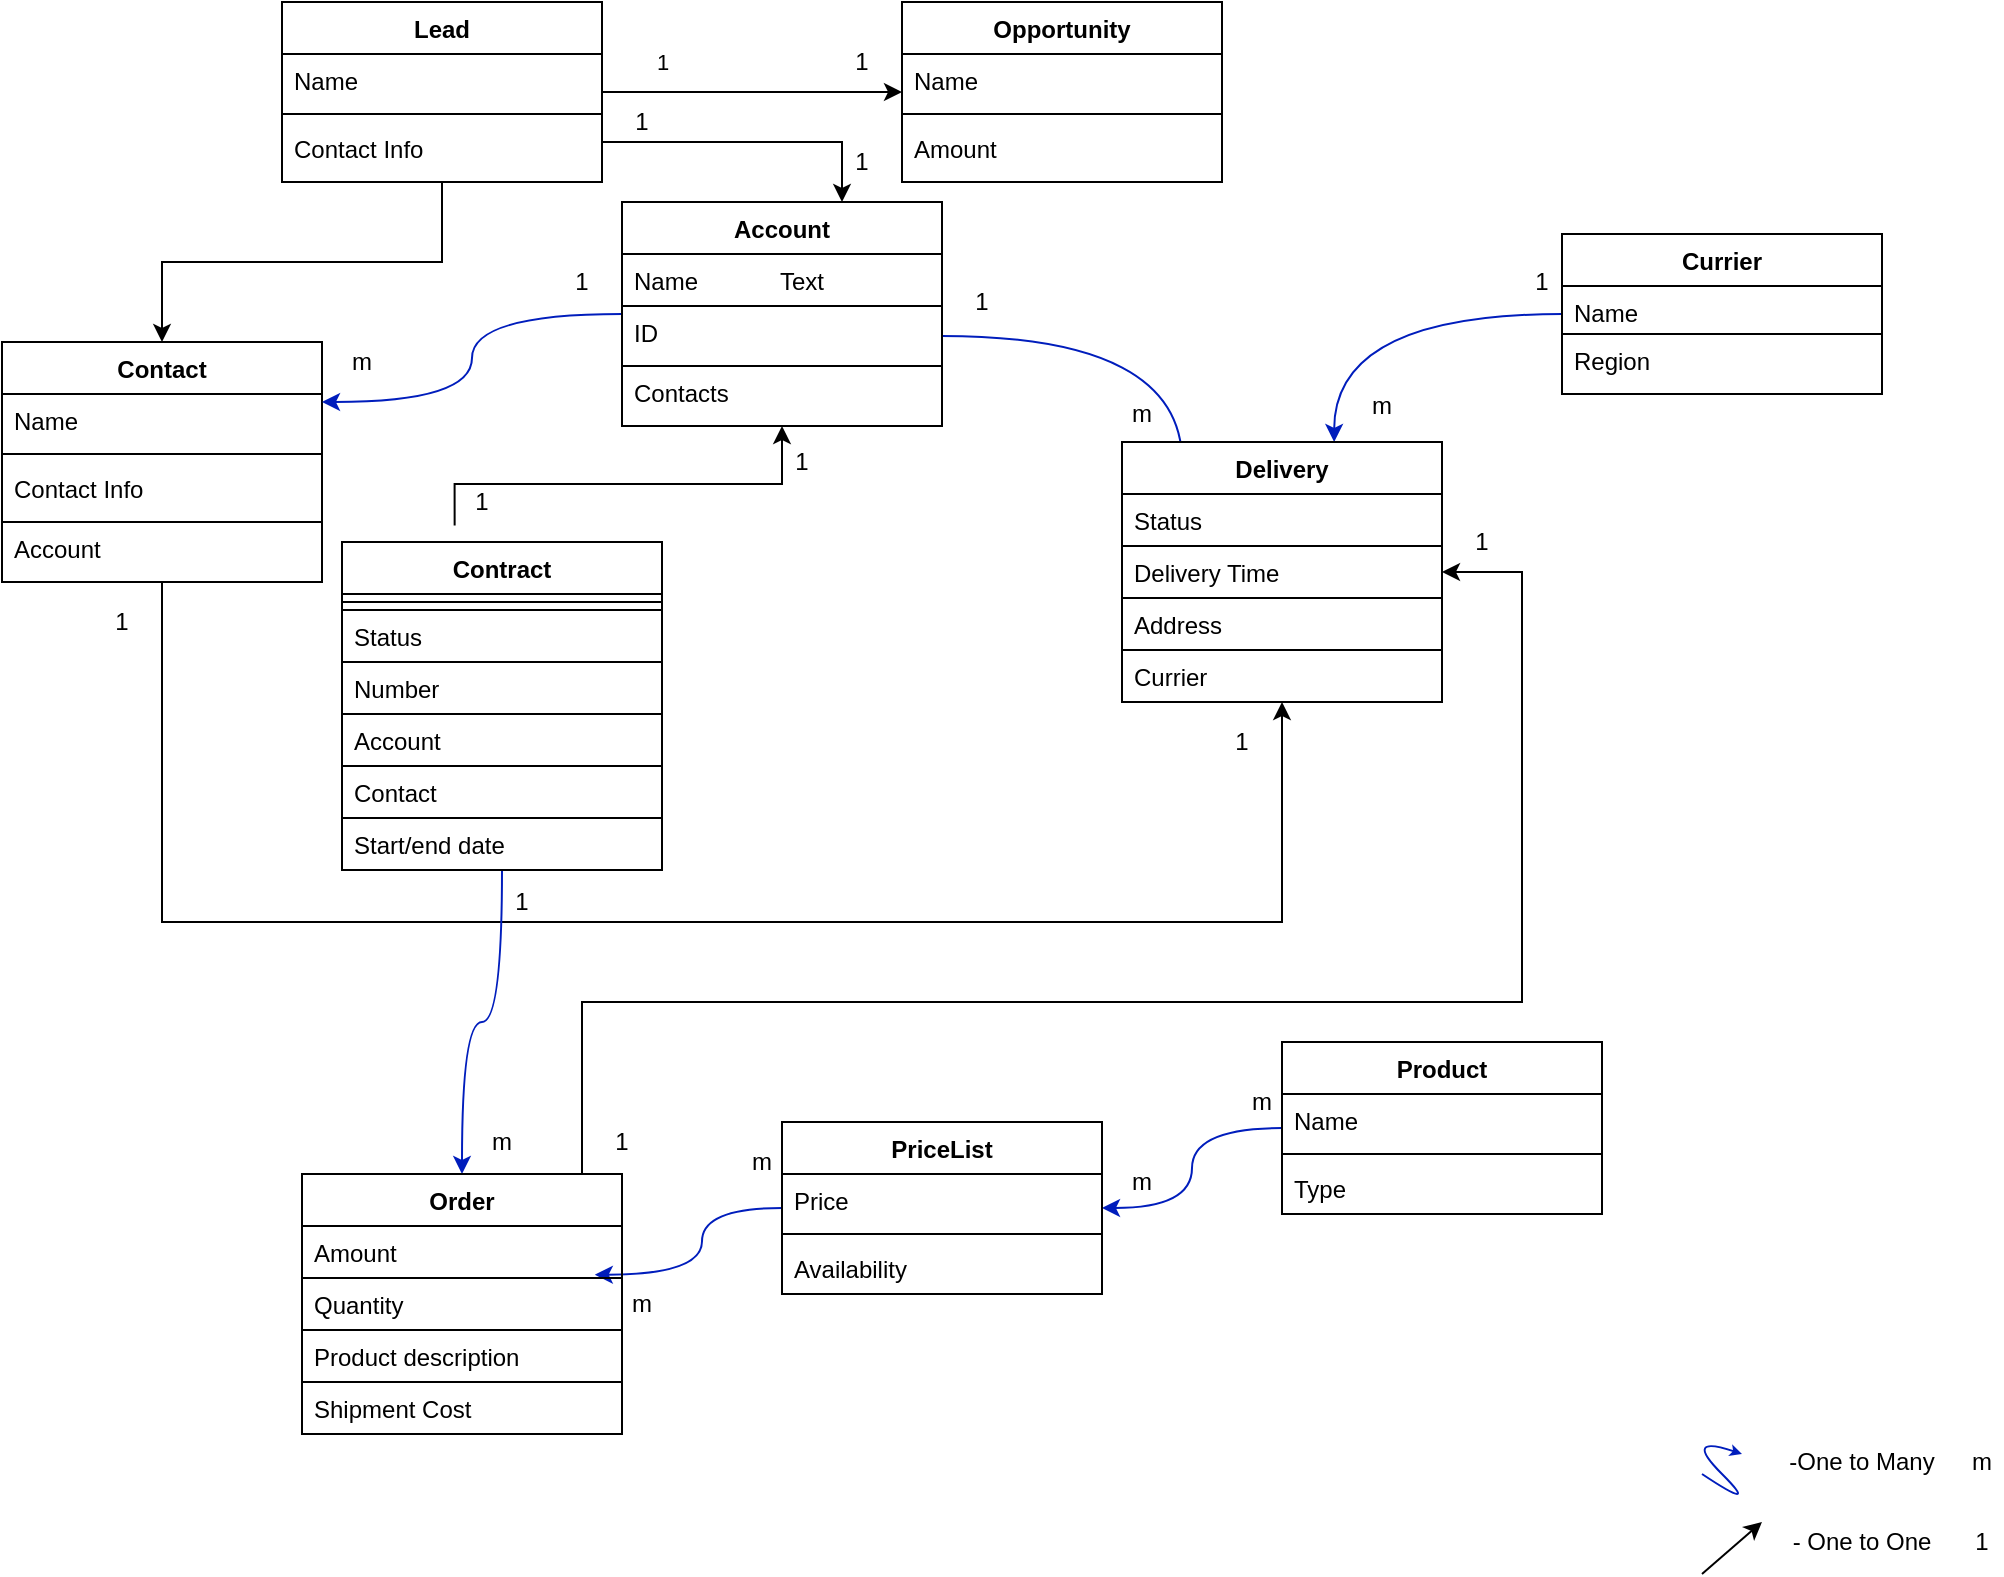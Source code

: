 <mxfile version="13.6.4" type="github">
  <diagram name="Page-1" id="b520641d-4fe3-3701-9064-5fc419738815">
    <mxGraphModel dx="868" dy="482" grid="1" gridSize="10" guides="1" tooltips="1" connect="1" arrows="1" fold="1" page="1" pageScale="1" pageWidth="1100" pageHeight="850" background="#ffffff" math="0" shadow="0">
      <root>
        <mxCell id="0" />
        <mxCell id="1" parent="0" />
        <mxCell id="QXKJpP7RtMIgjdvXQBMT-15" value="" style="edgeStyle=orthogonalEdgeStyle;rounded=0;orthogonalLoop=1;jettySize=auto;html=1;sketch=0;shadow=0;" parent="1" source="QXKJpP7RtMIgjdvXQBMT-7" target="QXKJpP7RtMIgjdvXQBMT-11" edge="1">
          <mxGeometry relative="1" as="geometry">
            <Array as="points">
              <mxPoint x="460" y="80" />
            </Array>
          </mxGeometry>
        </mxCell>
        <mxCell id="QXKJpP7RtMIgjdvXQBMT-20" value="" style="edgeStyle=orthogonalEdgeStyle;rounded=0;orthogonalLoop=1;jettySize=auto;html=1;sketch=0;shadow=0;" parent="1" source="QXKJpP7RtMIgjdvXQBMT-7" target="QXKJpP7RtMIgjdvXQBMT-16" edge="1">
          <mxGeometry relative="1" as="geometry" />
        </mxCell>
        <mxCell id="QXKJpP7RtMIgjdvXQBMT-29" value="1" style="edgeStyle=orthogonalEdgeStyle;rounded=0;orthogonalLoop=1;jettySize=auto;html=1;sketch=0;shadow=0;" parent="1" source="QXKJpP7RtMIgjdvXQBMT-7" target="QXKJpP7RtMIgjdvXQBMT-24" edge="1">
          <mxGeometry x="-0.467" y="18" relative="1" as="geometry">
            <Array as="points">
              <mxPoint x="380" y="55" />
              <mxPoint x="380" y="55" />
            </Array>
            <mxPoint x="-10" y="3" as="offset" />
          </mxGeometry>
        </mxCell>
        <mxCell id="QXKJpP7RtMIgjdvXQBMT-62" style="edgeStyle=orthogonalEdgeStyle;orthogonalLoop=1;jettySize=auto;html=1;entryX=0.188;entryY=0.128;entryDx=0;entryDy=0;entryPerimeter=0;sketch=0;shadow=0;exitX=1;exitY=0.5;exitDx=0;exitDy=0;curved=1;fillColor=#0050ef;strokeColor=#001DBC;" parent="1" source="QXKJpP7RtMIgjdvXQBMT-64" target="QXKJpP7RtMIgjdvXQBMT-53" edge="1">
          <mxGeometry relative="1" as="geometry">
            <mxPoint x="510" y="260" as="sourcePoint" />
          </mxGeometry>
        </mxCell>
        <mxCell id="QXKJpP7RtMIgjdvXQBMT-63" style="edgeStyle=orthogonalEdgeStyle;rounded=0;orthogonalLoop=1;jettySize=auto;html=1;sketch=0;shadow=0;" parent="1" source="QXKJpP7RtMIgjdvXQBMT-16" target="QXKJpP7RtMIgjdvXQBMT-53" edge="1">
          <mxGeometry relative="1" as="geometry">
            <Array as="points">
              <mxPoint x="360" y="470" />
              <mxPoint x="570" y="470" />
            </Array>
          </mxGeometry>
        </mxCell>
        <mxCell id="QXKJpP7RtMIgjdvXQBMT-38" value="" style="edgeStyle=orthogonalEdgeStyle;orthogonalLoop=1;jettySize=auto;html=1;sketch=0;shadow=0;curved=1;fillColor=#0050ef;strokeColor=#001DBC;" parent="1" source="QXKJpP7RtMIgjdvXQBMT-30" target="QXKJpP7RtMIgjdvXQBMT-34" edge="1">
          <mxGeometry relative="1" as="geometry" />
        </mxCell>
        <mxCell id="QXKJpP7RtMIgjdvXQBMT-7" value="Lead&#xa;&#xa;&#xa;&#xa;&#xa;&#xa;&#xa;" style="swimlane;fontStyle=1;align=center;verticalAlign=top;childLayout=stackLayout;horizontal=1;startSize=26;horizontalStack=0;resizeParent=1;resizeParentMax=0;resizeLast=0;collapsible=1;marginBottom=0;flipH=0;flipV=0;sketch=0;shadow=0;" parent="1" vertex="1">
          <mxGeometry x="180" y="10" width="160" height="90" as="geometry">
            <mxRectangle x="300" y="260" width="100" height="26" as="alternateBounds" />
          </mxGeometry>
        </mxCell>
        <mxCell id="QXKJpP7RtMIgjdvXQBMT-8" value="Name" style="text;strokeColor=none;fillColor=none;align=left;verticalAlign=top;spacingLeft=4;spacingRight=4;overflow=hidden;rotatable=0;points=[[0,0.5],[1,0.5]];portConstraint=eastwest;sketch=0;shadow=0;" parent="QXKJpP7RtMIgjdvXQBMT-7" vertex="1">
          <mxGeometry y="26" width="160" height="26" as="geometry" />
        </mxCell>
        <mxCell id="QXKJpP7RtMIgjdvXQBMT-9" value="" style="line;strokeWidth=1;fillColor=none;align=left;verticalAlign=middle;spacingTop=-1;spacingLeft=3;spacingRight=3;rotatable=0;labelPosition=right;points=[];portConstraint=eastwest;sketch=0;shadow=0;" parent="QXKJpP7RtMIgjdvXQBMT-7" vertex="1">
          <mxGeometry y="52" width="160" height="8" as="geometry" />
        </mxCell>
        <mxCell id="QXKJpP7RtMIgjdvXQBMT-10" value="Contact Info" style="text;strokeColor=none;fillColor=none;align=left;verticalAlign=top;spacingLeft=4;spacingRight=4;overflow=hidden;rotatable=0;points=[[0,0.5],[1,0.5]];portConstraint=eastwest;sketch=0;shadow=0;" parent="QXKJpP7RtMIgjdvXQBMT-7" vertex="1">
          <mxGeometry y="60" width="160" height="30" as="geometry" />
        </mxCell>
        <mxCell id="QXKJpP7RtMIgjdvXQBMT-70" style="edgeStyle=orthogonalEdgeStyle;rounded=0;orthogonalLoop=1;jettySize=auto;html=1;exitX=0.352;exitY=-0.05;exitDx=0;exitDy=0;exitPerimeter=0;sketch=0;shadow=0;" parent="1" source="QXKJpP7RtMIgjdvXQBMT-39" target="QXKJpP7RtMIgjdvXQBMT-11" edge="1">
          <mxGeometry relative="1" as="geometry" />
        </mxCell>
        <mxCell id="QXKJpP7RtMIgjdvXQBMT-72" style="edgeStyle=orthogonalEdgeStyle;orthogonalLoop=1;jettySize=auto;html=1;entryX=0.915;entryY=-0.064;entryDx=0;entryDy=0;entryPerimeter=0;sketch=0;shadow=0;curved=1;fillColor=#0050ef;strokeColor=#001DBC;" parent="1" source="QXKJpP7RtMIgjdvXQBMT-34" target="QXKJpP7RtMIgjdvXQBMT-67" edge="1">
          <mxGeometry relative="1" as="geometry" />
        </mxCell>
        <mxCell id="QXKJpP7RtMIgjdvXQBMT-73" style="edgeStyle=orthogonalEdgeStyle;rounded=0;orthogonalLoop=1;jettySize=auto;html=1;entryX=1;entryY=0.5;entryDx=0;entryDy=0;sketch=0;shadow=0;" parent="1" source="QXKJpP7RtMIgjdvXQBMT-46" target="QXKJpP7RtMIgjdvXQBMT-68" edge="1">
          <mxGeometry relative="1" as="geometry">
            <mxPoint x="810" y="470" as="targetPoint" />
            <Array as="points">
              <mxPoint x="330" y="510" />
              <mxPoint x="800" y="510" />
              <mxPoint x="800" y="295" />
            </Array>
          </mxGeometry>
        </mxCell>
        <mxCell id="QXKJpP7RtMIgjdvXQBMT-16" value="Contact" style="swimlane;fontStyle=1;align=center;verticalAlign=top;childLayout=stackLayout;horizontal=1;startSize=26;horizontalStack=0;resizeParent=1;resizeParentMax=0;resizeLast=0;collapsible=1;marginBottom=0;flipH=0;flipV=0;sketch=0;shadow=0;" parent="1" vertex="1">
          <mxGeometry x="40" y="180" width="160" height="120" as="geometry">
            <mxRectangle x="300" y="260" width="100" height="26" as="alternateBounds" />
          </mxGeometry>
        </mxCell>
        <mxCell id="QXKJpP7RtMIgjdvXQBMT-17" value="Name" style="text;strokeColor=none;fillColor=none;align=left;verticalAlign=top;spacingLeft=4;spacingRight=4;overflow=hidden;rotatable=0;points=[[0,0.5],[1,0.5]];portConstraint=eastwest;sketch=0;shadow=0;" parent="QXKJpP7RtMIgjdvXQBMT-16" vertex="1">
          <mxGeometry y="26" width="160" height="26" as="geometry" />
        </mxCell>
        <mxCell id="QXKJpP7RtMIgjdvXQBMT-18" value="" style="line;strokeWidth=1;fillColor=none;align=left;verticalAlign=middle;spacingTop=-1;spacingLeft=3;spacingRight=3;rotatable=0;labelPosition=right;points=[];portConstraint=eastwest;sketch=0;shadow=0;" parent="QXKJpP7RtMIgjdvXQBMT-16" vertex="1">
          <mxGeometry y="52" width="160" height="8" as="geometry" />
        </mxCell>
        <mxCell id="QXKJpP7RtMIgjdvXQBMT-75" value="Contact Info" style="text;strokeColor=none;fillColor=none;align=left;verticalAlign=top;spacingLeft=4;spacingRight=4;overflow=hidden;rotatable=0;points=[[0,0.5],[1,0.5]];portConstraint=eastwest;sketch=0;shadow=0;" parent="QXKJpP7RtMIgjdvXQBMT-16" vertex="1">
          <mxGeometry y="60" width="160" height="30" as="geometry" />
        </mxCell>
        <mxCell id="QXKJpP7RtMIgjdvXQBMT-19" value="Account" style="text;fillColor=none;align=left;verticalAlign=top;spacingLeft=4;spacingRight=4;overflow=hidden;rotatable=0;points=[[0,0.5],[1,0.5]];portConstraint=eastwest;strokeColor=#000000;sketch=0;shadow=0;" parent="QXKJpP7RtMIgjdvXQBMT-16" vertex="1">
          <mxGeometry y="90" width="160" height="30" as="geometry" />
        </mxCell>
        <mxCell id="oJaKWwqrmrqzuRQhVc8h-1" style="edgeStyle=orthogonalEdgeStyle;curved=1;sketch=0;orthogonalLoop=1;jettySize=auto;html=1;entryX=0.663;entryY=0;entryDx=0;entryDy=0;entryPerimeter=0;shadow=0;fillColor=#0050ef;strokeColor=#001DBC;" parent="1" source="QXKJpP7RtMIgjdvXQBMT-57" target="QXKJpP7RtMIgjdvXQBMT-53" edge="1">
          <mxGeometry relative="1" as="geometry" />
        </mxCell>
        <mxCell id="oJaKWwqrmrqzuRQhVc8h-3" style="edgeStyle=orthogonalEdgeStyle;curved=1;sketch=0;orthogonalLoop=1;jettySize=auto;html=1;shadow=0;fillColor=#0050ef;strokeColor=#001DBC;" parent="1" source="QXKJpP7RtMIgjdvXQBMT-39" target="QXKJpP7RtMIgjdvXQBMT-46" edge="1">
          <mxGeometry relative="1" as="geometry" />
        </mxCell>
        <mxCell id="QXKJpP7RtMIgjdvXQBMT-39" value="Contract" style="swimlane;fontStyle=1;align=center;verticalAlign=top;childLayout=stackLayout;horizontal=1;startSize=26;horizontalStack=0;resizeParent=1;resizeParentMax=0;resizeLast=0;collapsible=1;marginBottom=0;sketch=0;shadow=0;" parent="1" vertex="1">
          <mxGeometry x="210" y="280" width="160" height="164" as="geometry" />
        </mxCell>
        <mxCell id="QXKJpP7RtMIgjdvXQBMT-41" value="" style="line;strokeWidth=1;fillColor=none;align=left;verticalAlign=middle;spacingTop=-1;spacingLeft=3;spacingRight=3;rotatable=0;labelPosition=right;points=[];portConstraint=eastwest;sketch=0;shadow=0;" parent="QXKJpP7RtMIgjdvXQBMT-39" vertex="1">
          <mxGeometry y="26" width="160" height="8" as="geometry" />
        </mxCell>
        <mxCell id="QXKJpP7RtMIgjdvXQBMT-42" value="Status" style="text;fillColor=none;align=left;verticalAlign=top;spacingLeft=4;spacingRight=4;overflow=hidden;rotatable=0;points=[[0,0.5],[1,0.5]];portConstraint=eastwest;strokeColor=#000000;sketch=0;shadow=0;" parent="QXKJpP7RtMIgjdvXQBMT-39" vertex="1">
          <mxGeometry y="34" width="160" height="26" as="geometry" />
        </mxCell>
        <mxCell id="QXKJpP7RtMIgjdvXQBMT-77" value="Number" style="text;strokeColor=none;fillColor=none;align=left;verticalAlign=top;spacingLeft=4;spacingRight=4;overflow=hidden;rotatable=0;points=[[0,0.5],[1,0.5]];portConstraint=eastwest;sketch=0;shadow=0;" parent="QXKJpP7RtMIgjdvXQBMT-39" vertex="1">
          <mxGeometry y="60" width="160" height="26" as="geometry" />
        </mxCell>
        <mxCell id="QXKJpP7RtMIgjdvXQBMT-78" value="Account &#xa;" style="text;fillColor=none;align=left;verticalAlign=top;spacingLeft=4;spacingRight=4;overflow=hidden;rotatable=0;points=[[0,0.5],[1,0.5]];portConstraint=eastwest;strokeColor=#000000;sketch=0;shadow=0;" parent="QXKJpP7RtMIgjdvXQBMT-39" vertex="1">
          <mxGeometry y="86" width="160" height="26" as="geometry" />
        </mxCell>
        <mxCell id="dWFDtnVp8Jf_XRUJYiEl-1" value="Contact" style="text;fillColor=none;align=left;verticalAlign=top;spacingLeft=4;spacingRight=4;overflow=hidden;rotatable=0;points=[[0,0.5],[1,0.5]];portConstraint=eastwest;strokeColor=#000000;sketch=0;shadow=0;" parent="QXKJpP7RtMIgjdvXQBMT-39" vertex="1">
          <mxGeometry y="112" width="160" height="26" as="geometry" />
        </mxCell>
        <mxCell id="QXKJpP7RtMIgjdvXQBMT-79" value="Start/end date" style="text;fillColor=none;align=left;verticalAlign=top;spacingLeft=4;spacingRight=4;overflow=hidden;rotatable=0;points=[[0,0.5],[1,0.5]];portConstraint=eastwest;strokeColor=#000000;sketch=0;shadow=0;" parent="QXKJpP7RtMIgjdvXQBMT-39" vertex="1">
          <mxGeometry y="138" width="160" height="26" as="geometry" />
        </mxCell>
        <mxCell id="QXKJpP7RtMIgjdvXQBMT-24" value="Opportunity" style="swimlane;fontStyle=1;align=center;verticalAlign=top;childLayout=stackLayout;horizontal=1;startSize=26;horizontalStack=0;resizeParent=1;resizeParentMax=0;resizeLast=0;collapsible=1;marginBottom=0;flipH=0;flipV=0;sketch=0;shadow=0;" parent="1" vertex="1">
          <mxGeometry x="490" y="10" width="160" height="90" as="geometry">
            <mxRectangle x="300" y="260" width="100" height="26" as="alternateBounds" />
          </mxGeometry>
        </mxCell>
        <mxCell id="QXKJpP7RtMIgjdvXQBMT-25" value="Name" style="text;strokeColor=none;fillColor=none;align=left;verticalAlign=top;spacingLeft=4;spacingRight=4;overflow=hidden;rotatable=0;points=[[0,0.5],[1,0.5]];portConstraint=eastwest;sketch=0;shadow=0;" parent="QXKJpP7RtMIgjdvXQBMT-24" vertex="1">
          <mxGeometry y="26" width="160" height="26" as="geometry" />
        </mxCell>
        <mxCell id="QXKJpP7RtMIgjdvXQBMT-26" value="" style="line;strokeWidth=1;fillColor=none;align=left;verticalAlign=middle;spacingTop=-1;spacingLeft=3;spacingRight=3;rotatable=0;labelPosition=right;points=[];portConstraint=eastwest;sketch=0;shadow=0;" parent="QXKJpP7RtMIgjdvXQBMT-24" vertex="1">
          <mxGeometry y="52" width="160" height="8" as="geometry" />
        </mxCell>
        <mxCell id="QXKJpP7RtMIgjdvXQBMT-27" value="Amount" style="text;strokeColor=none;fillColor=none;align=left;verticalAlign=top;spacingLeft=4;spacingRight=4;overflow=hidden;rotatable=0;points=[[0,0.5],[1,0.5]];portConstraint=eastwest;sketch=0;shadow=0;" parent="QXKJpP7RtMIgjdvXQBMT-24" vertex="1">
          <mxGeometry y="60" width="160" height="30" as="geometry" />
        </mxCell>
        <mxCell id="oJaKWwqrmrqzuRQhVc8h-2" style="edgeStyle=orthogonalEdgeStyle;curved=1;sketch=0;orthogonalLoop=1;jettySize=auto;html=1;entryX=1;entryY=0.25;entryDx=0;entryDy=0;shadow=0;fillColor=#0050ef;strokeColor=#001DBC;" parent="1" source="QXKJpP7RtMIgjdvXQBMT-11" target="QXKJpP7RtMIgjdvXQBMT-16" edge="1">
          <mxGeometry relative="1" as="geometry" />
        </mxCell>
        <mxCell id="QXKJpP7RtMIgjdvXQBMT-11" value="Account" style="swimlane;fontStyle=1;align=center;verticalAlign=top;childLayout=stackLayout;horizontal=1;startSize=26;horizontalStack=0;resizeParent=1;resizeParentMax=0;resizeLast=0;collapsible=1;marginBottom=0;sketch=0;shadow=0;" parent="1" vertex="1">
          <mxGeometry x="350" y="110" width="160" height="112" as="geometry">
            <mxRectangle x="300" y="260" width="100" height="26" as="alternateBounds" />
          </mxGeometry>
        </mxCell>
        <mxCell id="QXKJpP7RtMIgjdvXQBMT-12" value="Name" style="text;strokeColor=none;fillColor=none;align=left;verticalAlign=top;spacingLeft=4;spacingRight=4;overflow=hidden;rotatable=0;points=[[0,0.5],[1,0.5]];portConstraint=eastwest;sketch=0;shadow=0;" parent="QXKJpP7RtMIgjdvXQBMT-11" vertex="1">
          <mxGeometry y="26" width="160" height="26" as="geometry" />
        </mxCell>
        <mxCell id="QXKJpP7RtMIgjdvXQBMT-64" value="ID" style="text;fillColor=none;align=left;verticalAlign=top;spacingLeft=4;spacingRight=4;overflow=hidden;rotatable=0;points=[[0,0.5],[1,0.5]];portConstraint=eastwest;strokeColor=#000000;sketch=0;shadow=0;" parent="QXKJpP7RtMIgjdvXQBMT-11" vertex="1">
          <mxGeometry y="52" width="160" height="30" as="geometry" />
        </mxCell>
        <mxCell id="QXKJpP7RtMIgjdvXQBMT-76" value="Contacts " style="text;fillColor=none;align=left;verticalAlign=top;spacingLeft=4;spacingRight=4;overflow=hidden;rotatable=0;points=[[0,0.5],[1,0.5]];portConstraint=eastwest;strokeColor=#000000;sketch=0;shadow=0;" parent="QXKJpP7RtMIgjdvXQBMT-11" vertex="1">
          <mxGeometry y="82" width="160" height="30" as="geometry" />
        </mxCell>
        <mxCell id="QXKJpP7RtMIgjdvXQBMT-53" value="Delivery" style="swimlane;fontStyle=1;align=center;verticalAlign=top;childLayout=stackLayout;horizontal=1;startSize=26;horizontalStack=0;resizeParent=1;resizeParentMax=0;resizeLast=0;collapsible=1;marginBottom=0;sketch=0;shadow=0;" parent="1" vertex="1">
          <mxGeometry x="600" y="230" width="160" height="130" as="geometry" />
        </mxCell>
        <mxCell id="QXKJpP7RtMIgjdvXQBMT-54" value="Status" style="text;strokeColor=none;fillColor=none;align=left;verticalAlign=top;spacingLeft=4;spacingRight=4;overflow=hidden;rotatable=0;points=[[0,0.5],[1,0.5]];portConstraint=eastwest;sketch=0;shadow=0;" parent="QXKJpP7RtMIgjdvXQBMT-53" vertex="1">
          <mxGeometry y="26" width="160" height="26" as="geometry" />
        </mxCell>
        <mxCell id="QXKJpP7RtMIgjdvXQBMT-68" value="Delivery Time" style="text;fillColor=none;align=left;verticalAlign=top;spacingLeft=4;spacingRight=4;overflow=hidden;rotatable=0;points=[[0,0.5],[1,0.5]];portConstraint=eastwest;strokeColor=#000000;sketch=0;shadow=0;" parent="QXKJpP7RtMIgjdvXQBMT-53" vertex="1">
          <mxGeometry y="52" width="160" height="26" as="geometry" />
        </mxCell>
        <mxCell id="QXKJpP7RtMIgjdvXQBMT-55" value="Address" style="text;fillColor=none;align=left;verticalAlign=top;spacingLeft=4;spacingRight=4;overflow=hidden;rotatable=0;points=[[0,0.5],[1,0.5]];portConstraint=eastwest;strokeColor=#000000;sketch=0;shadow=0;" parent="QXKJpP7RtMIgjdvXQBMT-53" vertex="1">
          <mxGeometry y="78" width="160" height="26" as="geometry" />
        </mxCell>
        <mxCell id="QXKJpP7RtMIgjdvXQBMT-81" value="Currier" style="text;fillColor=none;align=left;verticalAlign=top;spacingLeft=4;spacingRight=4;overflow=hidden;rotatable=0;points=[[0,0.5],[1,0.5]];portConstraint=eastwest;strokeColor=#000000;sketch=0;shadow=0;" parent="QXKJpP7RtMIgjdvXQBMT-53" vertex="1">
          <mxGeometry y="104" width="160" height="26" as="geometry" />
        </mxCell>
        <mxCell id="QXKJpP7RtMIgjdvXQBMT-46" value="Order" style="swimlane;fontStyle=1;align=center;verticalAlign=top;childLayout=stackLayout;horizontal=1;startSize=26;horizontalStack=0;resizeParent=1;resizeParentMax=0;resizeLast=0;collapsible=1;marginBottom=0;sketch=0;shadow=0;" parent="1" vertex="1">
          <mxGeometry x="190" y="596" width="160" height="130" as="geometry" />
        </mxCell>
        <mxCell id="QXKJpP7RtMIgjdvXQBMT-47" value="Amount " style="text;strokeColor=none;fillColor=none;align=left;verticalAlign=top;spacingLeft=4;spacingRight=4;overflow=hidden;rotatable=0;points=[[0,0.5],[1,0.5]];portConstraint=eastwest;sketch=0;shadow=0;" parent="QXKJpP7RtMIgjdvXQBMT-46" vertex="1">
          <mxGeometry y="26" width="160" height="26" as="geometry" />
        </mxCell>
        <mxCell id="QXKJpP7RtMIgjdvXQBMT-67" value="Quantity " style="text;fillColor=none;align=left;verticalAlign=top;spacingLeft=4;spacingRight=4;overflow=hidden;rotatable=0;points=[[0,0.5],[1,0.5]];portConstraint=eastwest;strokeColor=#000000;sketch=0;shadow=0;" parent="QXKJpP7RtMIgjdvXQBMT-46" vertex="1">
          <mxGeometry y="52" width="160" height="26" as="geometry" />
        </mxCell>
        <mxCell id="QXKJpP7RtMIgjdvXQBMT-52" value="Product description" style="text;fillColor=none;align=left;verticalAlign=top;spacingLeft=4;spacingRight=4;overflow=hidden;rotatable=0;points=[[0,0.5],[1,0.5]];portConstraint=eastwest;strokeColor=#000000;sketch=0;shadow=0;" parent="QXKJpP7RtMIgjdvXQBMT-46" vertex="1">
          <mxGeometry y="78" width="160" height="26" as="geometry" />
        </mxCell>
        <mxCell id="QXKJpP7RtMIgjdvXQBMT-80" value="Shipment Cost" style="text;fillColor=none;align=left;verticalAlign=top;spacingLeft=4;spacingRight=4;overflow=hidden;rotatable=0;points=[[0,0.5],[1,0.5]];portConstraint=eastwest;strokeColor=#000000;sketch=0;shadow=0;" parent="QXKJpP7RtMIgjdvXQBMT-46" vertex="1">
          <mxGeometry y="104" width="160" height="26" as="geometry" />
        </mxCell>
        <mxCell id="QXKJpP7RtMIgjdvXQBMT-57" value="Currier" style="swimlane;fontStyle=1;align=center;verticalAlign=top;childLayout=stackLayout;horizontal=1;startSize=26;horizontalStack=0;resizeParent=1;resizeParentMax=0;resizeLast=0;collapsible=1;marginBottom=0;sketch=0;shadow=0;" parent="1" vertex="1">
          <mxGeometry x="820" y="126" width="160" height="80" as="geometry" />
        </mxCell>
        <mxCell id="QXKJpP7RtMIgjdvXQBMT-58" value="Name" style="text;strokeColor=none;fillColor=none;align=left;verticalAlign=top;spacingLeft=4;spacingRight=4;overflow=hidden;rotatable=0;points=[[0,0.5],[1,0.5]];portConstraint=eastwest;sketch=0;shadow=0;" parent="QXKJpP7RtMIgjdvXQBMT-57" vertex="1">
          <mxGeometry y="26" width="160" height="24" as="geometry" />
        </mxCell>
        <mxCell id="QXKJpP7RtMIgjdvXQBMT-59" value="Region" style="text;align=left;verticalAlign=top;spacingLeft=4;spacingRight=4;overflow=hidden;rotatable=0;points=[[0,0.5],[1,0.5]];portConstraint=eastwest;sketch=0;shadow=0;strokeColor=#000000;" parent="QXKJpP7RtMIgjdvXQBMT-57" vertex="1">
          <mxGeometry y="50" width="160" height="30" as="geometry" />
        </mxCell>
        <mxCell id="QXKJpP7RtMIgjdvXQBMT-30" value="Product" style="swimlane;fontStyle=1;align=center;verticalAlign=top;childLayout=stackLayout;horizontal=1;startSize=26;horizontalStack=0;resizeParent=1;resizeParentMax=0;resizeLast=0;collapsible=1;marginBottom=0;sketch=0;shadow=0;" parent="1" vertex="1">
          <mxGeometry x="680" y="530" width="160" height="86" as="geometry" />
        </mxCell>
        <mxCell id="QXKJpP7RtMIgjdvXQBMT-31" value="Name" style="text;strokeColor=none;fillColor=none;align=left;verticalAlign=top;spacingLeft=4;spacingRight=4;overflow=hidden;rotatable=0;points=[[0,0.5],[1,0.5]];portConstraint=eastwest;sketch=0;shadow=0;" parent="QXKJpP7RtMIgjdvXQBMT-30" vertex="1">
          <mxGeometry y="26" width="160" height="26" as="geometry" />
        </mxCell>
        <mxCell id="QXKJpP7RtMIgjdvXQBMT-32" value="" style="line;strokeWidth=1;fillColor=none;align=left;verticalAlign=middle;spacingTop=-1;spacingLeft=3;spacingRight=3;rotatable=0;labelPosition=right;points=[];portConstraint=eastwest;sketch=0;shadow=0;" parent="QXKJpP7RtMIgjdvXQBMT-30" vertex="1">
          <mxGeometry y="52" width="160" height="8" as="geometry" />
        </mxCell>
        <mxCell id="QXKJpP7RtMIgjdvXQBMT-33" value="Type" style="text;strokeColor=none;fillColor=none;align=left;verticalAlign=top;spacingLeft=4;spacingRight=4;overflow=hidden;rotatable=0;points=[[0,0.5],[1,0.5]];portConstraint=eastwest;sketch=0;shadow=0;" parent="QXKJpP7RtMIgjdvXQBMT-30" vertex="1">
          <mxGeometry y="60" width="160" height="26" as="geometry" />
        </mxCell>
        <mxCell id="QXKJpP7RtMIgjdvXQBMT-34" value="PriceList" style="swimlane;fontStyle=1;align=center;verticalAlign=top;childLayout=stackLayout;horizontal=1;startSize=26;horizontalStack=0;resizeParent=1;resizeParentMax=0;resizeLast=0;collapsible=1;marginBottom=0;sketch=0;shadow=0;" parent="1" vertex="1">
          <mxGeometry x="430" y="570" width="160" height="86" as="geometry" />
        </mxCell>
        <mxCell id="QXKJpP7RtMIgjdvXQBMT-35" value="Price" style="text;strokeColor=none;fillColor=none;align=left;verticalAlign=top;spacingLeft=4;spacingRight=4;overflow=hidden;rotatable=0;points=[[0,0.5],[1,0.5]];portConstraint=eastwest;sketch=0;shadow=0;" parent="QXKJpP7RtMIgjdvXQBMT-34" vertex="1">
          <mxGeometry y="26" width="160" height="26" as="geometry" />
        </mxCell>
        <mxCell id="QXKJpP7RtMIgjdvXQBMT-36" value="" style="line;strokeWidth=1;fillColor=none;align=left;verticalAlign=middle;spacingTop=-1;spacingLeft=3;spacingRight=3;rotatable=0;labelPosition=right;points=[];portConstraint=eastwest;sketch=0;shadow=0;" parent="QXKJpP7RtMIgjdvXQBMT-34" vertex="1">
          <mxGeometry y="52" width="160" height="8" as="geometry" />
        </mxCell>
        <mxCell id="QXKJpP7RtMIgjdvXQBMT-37" value="Availability" style="text;strokeColor=none;fillColor=none;align=left;verticalAlign=top;spacingLeft=4;spacingRight=4;overflow=hidden;rotatable=0;points=[[0,0.5],[1,0.5]];portConstraint=eastwest;sketch=0;shadow=0;" parent="QXKJpP7RtMIgjdvXQBMT-34" vertex="1">
          <mxGeometry y="60" width="160" height="26" as="geometry" />
        </mxCell>
        <mxCell id="oJaKWwqrmrqzuRQhVc8h-5" value="" style="endArrow=classic;html=1;shadow=0;curved=1;" parent="1" edge="1">
          <mxGeometry width="50" height="50" relative="1" as="geometry">
            <mxPoint x="890" y="796" as="sourcePoint" />
            <mxPoint x="920" y="770" as="targetPoint" />
          </mxGeometry>
        </mxCell>
        <mxCell id="oJaKWwqrmrqzuRQhVc8h-9" value="" style="curved=1;endArrow=classic;html=1;shadow=0;arcSize=15;endSize=3;fillColor=#0050ef;strokeColor=#001DBC;" parent="1" edge="1">
          <mxGeometry width="50" height="50" relative="1" as="geometry">
            <mxPoint x="890" y="746" as="sourcePoint" />
            <mxPoint x="910" y="736" as="targetPoint" />
            <Array as="points">
              <mxPoint x="920" y="766" />
              <mxPoint x="880" y="726" />
            </Array>
          </mxGeometry>
        </mxCell>
        <mxCell id="oJaKWwqrmrqzuRQhVc8h-10" value="-One to Many" style="text;html=1;strokeColor=none;align=center;verticalAlign=middle;whiteSpace=wrap;rounded=0;shadow=0;fillColor=#ffffff;" parent="1" vertex="1">
          <mxGeometry x="930" y="730" width="80" height="20" as="geometry" />
        </mxCell>
        <mxCell id="oJaKWwqrmrqzuRQhVc8h-11" value="- One to One" style="text;html=1;strokeColor=none;fillColor=none;align=center;verticalAlign=middle;whiteSpace=wrap;rounded=0;shadow=0;" parent="1" vertex="1">
          <mxGeometry x="930" y="770" width="80" height="20" as="geometry" />
        </mxCell>
        <mxCell id="2ls6h6XHcY2euEo6FxDu-1" value="Text" style="text;html=1;strokeColor=none;fillColor=none;align=center;verticalAlign=middle;whiteSpace=wrap;rounded=0;" vertex="1" parent="1">
          <mxGeometry x="420" y="140" width="40" height="20" as="geometry" />
        </mxCell>
        <mxCell id="2ls6h6XHcY2euEo6FxDu-2" value="m" style="text;html=1;strokeColor=none;fillColor=none;align=center;verticalAlign=middle;whiteSpace=wrap;rounded=0;" vertex="1" parent="1">
          <mxGeometry x="210" y="180" width="20" height="20" as="geometry" />
        </mxCell>
        <mxCell id="2ls6h6XHcY2euEo6FxDu-5" value="1" style="text;html=1;strokeColor=none;fillColor=none;align=center;verticalAlign=middle;whiteSpace=wrap;rounded=0;" vertex="1" parent="1">
          <mxGeometry x="320" y="140" width="20" height="20" as="geometry" />
        </mxCell>
        <mxCell id="2ls6h6XHcY2euEo6FxDu-6" value="m" style="text;html=1;strokeColor=none;fillColor=none;align=center;verticalAlign=middle;whiteSpace=wrap;rounded=0;" vertex="1" parent="1">
          <mxGeometry x="280" y="570" width="20" height="20" as="geometry" />
        </mxCell>
        <mxCell id="2ls6h6XHcY2euEo6FxDu-7" value="1" style="text;html=1;strokeColor=none;fillColor=none;align=center;verticalAlign=middle;whiteSpace=wrap;rounded=0;" vertex="1" parent="1">
          <mxGeometry x="290" y="450" width="20" height="20" as="geometry" />
        </mxCell>
        <mxCell id="2ls6h6XHcY2euEo6FxDu-8" value="1" style="text;html=1;strokeColor=none;fillColor=none;align=center;verticalAlign=middle;whiteSpace=wrap;rounded=0;" vertex="1" parent="1">
          <mxGeometry x="430" y="230" width="20" height="20" as="geometry" />
        </mxCell>
        <mxCell id="2ls6h6XHcY2euEo6FxDu-9" value="1" style="text;html=1;strokeColor=none;fillColor=none;align=center;verticalAlign=middle;whiteSpace=wrap;rounded=0;" vertex="1" parent="1">
          <mxGeometry x="270" y="250" width="20" height="20" as="geometry" />
        </mxCell>
        <mxCell id="2ls6h6XHcY2euEo6FxDu-10" value="1" style="text;html=1;strokeColor=none;fillColor=none;align=center;verticalAlign=middle;whiteSpace=wrap;rounded=0;" vertex="1" parent="1">
          <mxGeometry x="460" y="30" width="20" height="20" as="geometry" />
        </mxCell>
        <mxCell id="2ls6h6XHcY2euEo6FxDu-11" value="1" style="text;html=1;strokeColor=none;fillColor=none;align=center;verticalAlign=middle;whiteSpace=wrap;rounded=0;" vertex="1" parent="1">
          <mxGeometry x="520" y="150" width="20" height="20" as="geometry" />
        </mxCell>
        <mxCell id="2ls6h6XHcY2euEo6FxDu-12" value="1" style="text;html=1;strokeColor=none;fillColor=none;align=center;verticalAlign=middle;whiteSpace=wrap;rounded=0;" vertex="1" parent="1">
          <mxGeometry x="340" y="570" width="20" height="20" as="geometry" />
        </mxCell>
        <mxCell id="2ls6h6XHcY2euEo6FxDu-13" value="1" style="text;html=1;strokeColor=none;fillColor=none;align=center;verticalAlign=middle;whiteSpace=wrap;rounded=0;" vertex="1" parent="1">
          <mxGeometry x="770" y="270" width="20" height="20" as="geometry" />
        </mxCell>
        <mxCell id="2ls6h6XHcY2euEo6FxDu-14" value="1" style="text;html=1;strokeColor=none;fillColor=none;align=center;verticalAlign=middle;whiteSpace=wrap;rounded=0;" vertex="1" parent="1">
          <mxGeometry x="90" y="310" width="20" height="20" as="geometry" />
        </mxCell>
        <mxCell id="2ls6h6XHcY2euEo6FxDu-15" value="1" style="text;html=1;strokeColor=none;fillColor=none;align=center;verticalAlign=middle;whiteSpace=wrap;rounded=0;" vertex="1" parent="1">
          <mxGeometry x="650" y="370" width="20" height="20" as="geometry" />
        </mxCell>
        <mxCell id="2ls6h6XHcY2euEo6FxDu-16" value="m" style="text;html=1;strokeColor=none;fillColor=none;align=center;verticalAlign=middle;whiteSpace=wrap;rounded=0;" vertex="1" parent="1">
          <mxGeometry x="660" y="550" width="20" height="20" as="geometry" />
        </mxCell>
        <mxCell id="2ls6h6XHcY2euEo6FxDu-17" value="m" style="text;html=1;strokeColor=none;fillColor=none;align=center;verticalAlign=middle;whiteSpace=wrap;rounded=0;" vertex="1" parent="1">
          <mxGeometry x="600" y="590" width="20" height="20" as="geometry" />
        </mxCell>
        <mxCell id="2ls6h6XHcY2euEo6FxDu-18" value="m" style="text;html=1;strokeColor=none;fillColor=none;align=center;verticalAlign=middle;whiteSpace=wrap;rounded=0;" vertex="1" parent="1">
          <mxGeometry x="410" y="580" width="20" height="20" as="geometry" />
        </mxCell>
        <mxCell id="2ls6h6XHcY2euEo6FxDu-19" value="m" style="text;html=1;strokeColor=none;fillColor=none;align=center;verticalAlign=middle;whiteSpace=wrap;rounded=0;" vertex="1" parent="1">
          <mxGeometry x="350" y="651" width="20" height="20" as="geometry" />
        </mxCell>
        <mxCell id="2ls6h6XHcY2euEo6FxDu-20" value="1" style="text;html=1;strokeColor=none;fillColor=none;align=center;verticalAlign=middle;whiteSpace=wrap;rounded=0;" vertex="1" parent="1">
          <mxGeometry x="800" y="140" width="20" height="20" as="geometry" />
        </mxCell>
        <mxCell id="2ls6h6XHcY2euEo6FxDu-22" value="m" style="text;html=1;strokeColor=none;fillColor=none;align=center;verticalAlign=middle;whiteSpace=wrap;rounded=0;" vertex="1" parent="1">
          <mxGeometry x="720" y="202" width="20" height="20" as="geometry" />
        </mxCell>
        <mxCell id="2ls6h6XHcY2euEo6FxDu-23" value="m" style="text;html=1;strokeColor=none;fillColor=none;align=center;verticalAlign=middle;whiteSpace=wrap;rounded=0;" vertex="1" parent="1">
          <mxGeometry x="595" y="206" width="30" height="20" as="geometry" />
        </mxCell>
        <mxCell id="2ls6h6XHcY2euEo6FxDu-24" value="m" style="text;html=1;strokeColor=none;fillColor=none;align=center;verticalAlign=middle;whiteSpace=wrap;rounded=0;" vertex="1" parent="1">
          <mxGeometry x="1020" y="730" width="20" height="20" as="geometry" />
        </mxCell>
        <mxCell id="2ls6h6XHcY2euEo6FxDu-25" value="1" style="text;html=1;strokeColor=none;fillColor=none;align=center;verticalAlign=middle;whiteSpace=wrap;rounded=0;" vertex="1" parent="1">
          <mxGeometry x="1020" y="770" width="20" height="20" as="geometry" />
        </mxCell>
        <mxCell id="2ls6h6XHcY2euEo6FxDu-26" value="1" style="text;html=1;strokeColor=none;fillColor=none;align=center;verticalAlign=middle;whiteSpace=wrap;rounded=0;" vertex="1" parent="1">
          <mxGeometry x="350" y="60" width="20" height="20" as="geometry" />
        </mxCell>
        <mxCell id="2ls6h6XHcY2euEo6FxDu-27" value="1" style="text;html=1;strokeColor=none;fillColor=none;align=center;verticalAlign=middle;whiteSpace=wrap;rounded=0;" vertex="1" parent="1">
          <mxGeometry x="460" y="80" width="20" height="20" as="geometry" />
        </mxCell>
      </root>
    </mxGraphModel>
  </diagram>
</mxfile>
